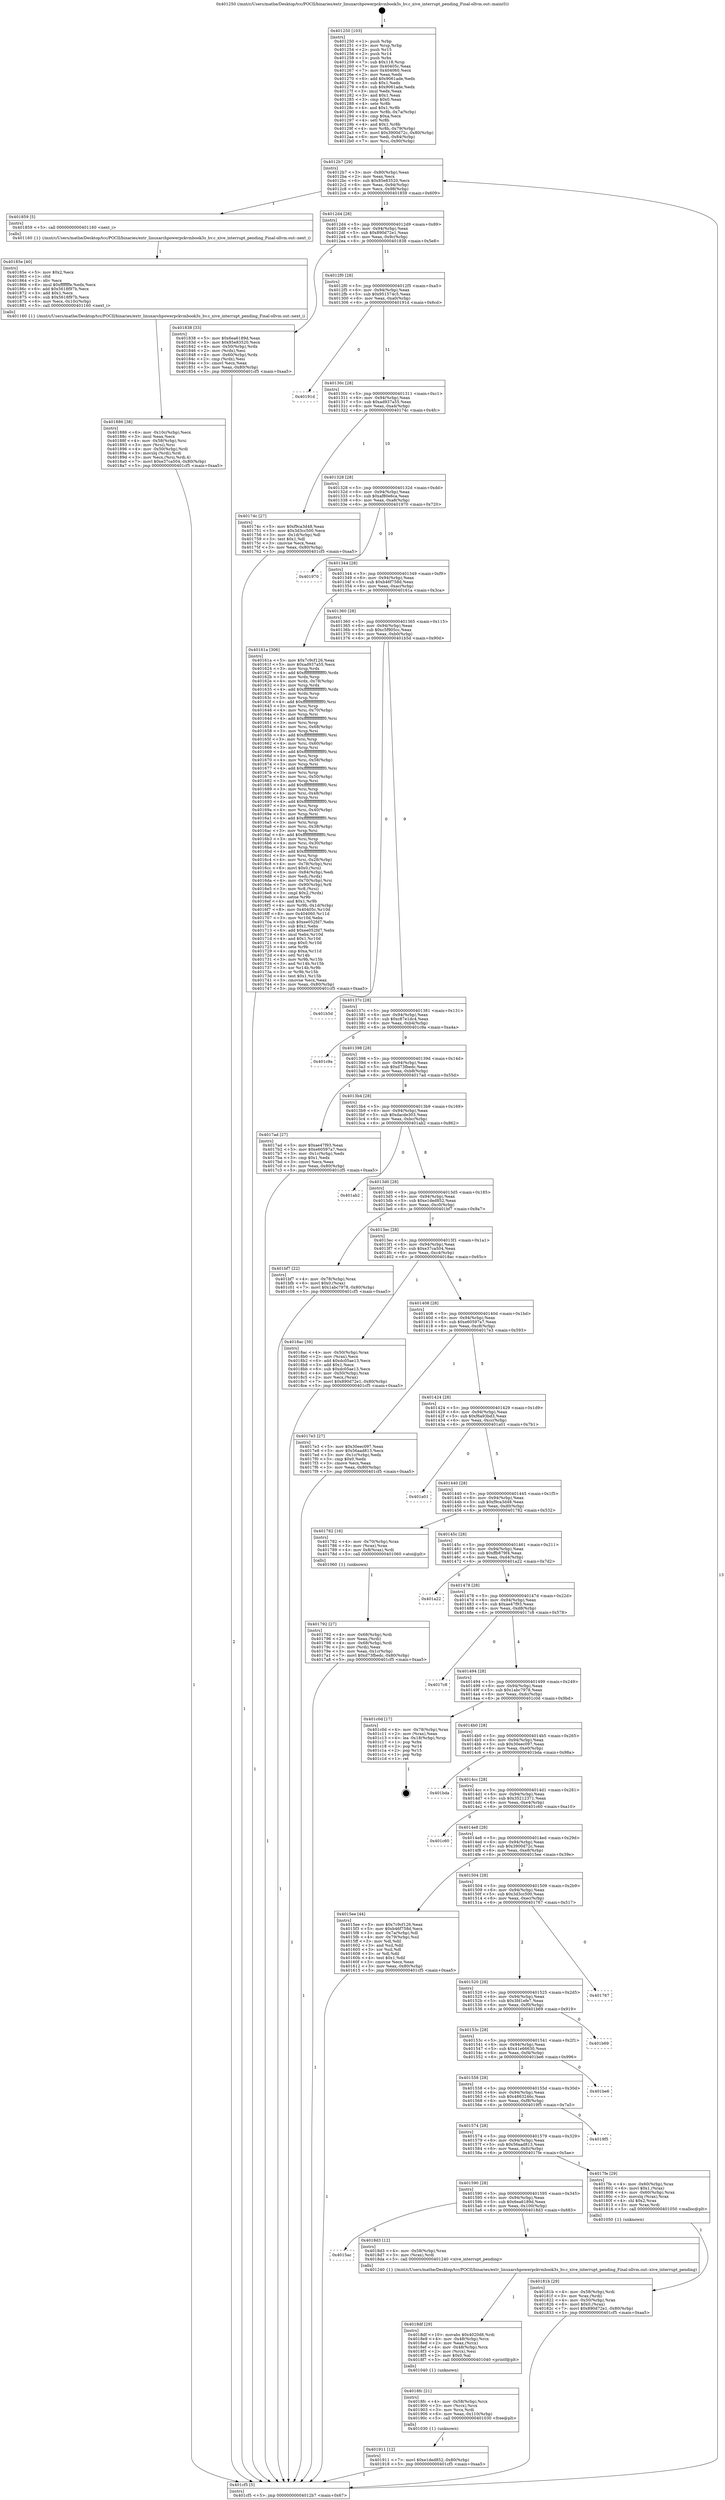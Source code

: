 digraph "0x401250" {
  label = "0x401250 (/mnt/c/Users/mathe/Desktop/tcc/POCII/binaries/extr_linuxarchpowerpckvmbook3s_hv.c_xive_interrupt_pending_Final-ollvm.out::main(0))"
  labelloc = "t"
  node[shape=record]

  Entry [label="",width=0.3,height=0.3,shape=circle,fillcolor=black,style=filled]
  "0x4012b7" [label="{
     0x4012b7 [29]\l
     | [instrs]\l
     &nbsp;&nbsp;0x4012b7 \<+3\>: mov -0x80(%rbp),%eax\l
     &nbsp;&nbsp;0x4012ba \<+2\>: mov %eax,%ecx\l
     &nbsp;&nbsp;0x4012bc \<+6\>: sub $0x85e83520,%ecx\l
     &nbsp;&nbsp;0x4012c2 \<+6\>: mov %eax,-0x94(%rbp)\l
     &nbsp;&nbsp;0x4012c8 \<+6\>: mov %ecx,-0x98(%rbp)\l
     &nbsp;&nbsp;0x4012ce \<+6\>: je 0000000000401859 \<main+0x609\>\l
  }"]
  "0x401859" [label="{
     0x401859 [5]\l
     | [instrs]\l
     &nbsp;&nbsp;0x401859 \<+5\>: call 0000000000401160 \<next_i\>\l
     | [calls]\l
     &nbsp;&nbsp;0x401160 \{1\} (/mnt/c/Users/mathe/Desktop/tcc/POCII/binaries/extr_linuxarchpowerpckvmbook3s_hv.c_xive_interrupt_pending_Final-ollvm.out::next_i)\l
  }"]
  "0x4012d4" [label="{
     0x4012d4 [28]\l
     | [instrs]\l
     &nbsp;&nbsp;0x4012d4 \<+5\>: jmp 00000000004012d9 \<main+0x89\>\l
     &nbsp;&nbsp;0x4012d9 \<+6\>: mov -0x94(%rbp),%eax\l
     &nbsp;&nbsp;0x4012df \<+5\>: sub $0x890d72e1,%eax\l
     &nbsp;&nbsp;0x4012e4 \<+6\>: mov %eax,-0x9c(%rbp)\l
     &nbsp;&nbsp;0x4012ea \<+6\>: je 0000000000401838 \<main+0x5e8\>\l
  }"]
  Exit [label="",width=0.3,height=0.3,shape=circle,fillcolor=black,style=filled,peripheries=2]
  "0x401838" [label="{
     0x401838 [33]\l
     | [instrs]\l
     &nbsp;&nbsp;0x401838 \<+5\>: mov $0x6ea6189d,%eax\l
     &nbsp;&nbsp;0x40183d \<+5\>: mov $0x85e83520,%ecx\l
     &nbsp;&nbsp;0x401842 \<+4\>: mov -0x50(%rbp),%rdx\l
     &nbsp;&nbsp;0x401846 \<+2\>: mov (%rdx),%esi\l
     &nbsp;&nbsp;0x401848 \<+4\>: mov -0x60(%rbp),%rdx\l
     &nbsp;&nbsp;0x40184c \<+2\>: cmp (%rdx),%esi\l
     &nbsp;&nbsp;0x40184e \<+3\>: cmovl %ecx,%eax\l
     &nbsp;&nbsp;0x401851 \<+3\>: mov %eax,-0x80(%rbp)\l
     &nbsp;&nbsp;0x401854 \<+5\>: jmp 0000000000401cf5 \<main+0xaa5\>\l
  }"]
  "0x4012f0" [label="{
     0x4012f0 [28]\l
     | [instrs]\l
     &nbsp;&nbsp;0x4012f0 \<+5\>: jmp 00000000004012f5 \<main+0xa5\>\l
     &nbsp;&nbsp;0x4012f5 \<+6\>: mov -0x94(%rbp),%eax\l
     &nbsp;&nbsp;0x4012fb \<+5\>: sub $0x951574c5,%eax\l
     &nbsp;&nbsp;0x401300 \<+6\>: mov %eax,-0xa0(%rbp)\l
     &nbsp;&nbsp;0x401306 \<+6\>: je 000000000040191d \<main+0x6cd\>\l
  }"]
  "0x401911" [label="{
     0x401911 [12]\l
     | [instrs]\l
     &nbsp;&nbsp;0x401911 \<+7\>: movl $0xe1ded852,-0x80(%rbp)\l
     &nbsp;&nbsp;0x401918 \<+5\>: jmp 0000000000401cf5 \<main+0xaa5\>\l
  }"]
  "0x40191d" [label="{
     0x40191d\l
  }", style=dashed]
  "0x40130c" [label="{
     0x40130c [28]\l
     | [instrs]\l
     &nbsp;&nbsp;0x40130c \<+5\>: jmp 0000000000401311 \<main+0xc1\>\l
     &nbsp;&nbsp;0x401311 \<+6\>: mov -0x94(%rbp),%eax\l
     &nbsp;&nbsp;0x401317 \<+5\>: sub $0xad937a55,%eax\l
     &nbsp;&nbsp;0x40131c \<+6\>: mov %eax,-0xa4(%rbp)\l
     &nbsp;&nbsp;0x401322 \<+6\>: je 000000000040174c \<main+0x4fc\>\l
  }"]
  "0x4018fc" [label="{
     0x4018fc [21]\l
     | [instrs]\l
     &nbsp;&nbsp;0x4018fc \<+4\>: mov -0x58(%rbp),%rcx\l
     &nbsp;&nbsp;0x401900 \<+3\>: mov (%rcx),%rcx\l
     &nbsp;&nbsp;0x401903 \<+3\>: mov %rcx,%rdi\l
     &nbsp;&nbsp;0x401906 \<+6\>: mov %eax,-0x110(%rbp)\l
     &nbsp;&nbsp;0x40190c \<+5\>: call 0000000000401030 \<free@plt\>\l
     | [calls]\l
     &nbsp;&nbsp;0x401030 \{1\} (unknown)\l
  }"]
  "0x40174c" [label="{
     0x40174c [27]\l
     | [instrs]\l
     &nbsp;&nbsp;0x40174c \<+5\>: mov $0xf9ca3d48,%eax\l
     &nbsp;&nbsp;0x401751 \<+5\>: mov $0x3d3cc500,%ecx\l
     &nbsp;&nbsp;0x401756 \<+3\>: mov -0x1d(%rbp),%dl\l
     &nbsp;&nbsp;0x401759 \<+3\>: test $0x1,%dl\l
     &nbsp;&nbsp;0x40175c \<+3\>: cmovne %ecx,%eax\l
     &nbsp;&nbsp;0x40175f \<+3\>: mov %eax,-0x80(%rbp)\l
     &nbsp;&nbsp;0x401762 \<+5\>: jmp 0000000000401cf5 \<main+0xaa5\>\l
  }"]
  "0x401328" [label="{
     0x401328 [28]\l
     | [instrs]\l
     &nbsp;&nbsp;0x401328 \<+5\>: jmp 000000000040132d \<main+0xdd\>\l
     &nbsp;&nbsp;0x40132d \<+6\>: mov -0x94(%rbp),%eax\l
     &nbsp;&nbsp;0x401333 \<+5\>: sub $0xaf80e6ca,%eax\l
     &nbsp;&nbsp;0x401338 \<+6\>: mov %eax,-0xa8(%rbp)\l
     &nbsp;&nbsp;0x40133e \<+6\>: je 0000000000401970 \<main+0x720\>\l
  }"]
  "0x4018df" [label="{
     0x4018df [29]\l
     | [instrs]\l
     &nbsp;&nbsp;0x4018df \<+10\>: movabs $0x4020d6,%rdi\l
     &nbsp;&nbsp;0x4018e9 \<+4\>: mov -0x48(%rbp),%rcx\l
     &nbsp;&nbsp;0x4018ed \<+2\>: mov %eax,(%rcx)\l
     &nbsp;&nbsp;0x4018ef \<+4\>: mov -0x48(%rbp),%rcx\l
     &nbsp;&nbsp;0x4018f3 \<+2\>: mov (%rcx),%esi\l
     &nbsp;&nbsp;0x4018f5 \<+2\>: mov $0x0,%al\l
     &nbsp;&nbsp;0x4018f7 \<+5\>: call 0000000000401040 \<printf@plt\>\l
     | [calls]\l
     &nbsp;&nbsp;0x401040 \{1\} (unknown)\l
  }"]
  "0x401970" [label="{
     0x401970\l
  }", style=dashed]
  "0x401344" [label="{
     0x401344 [28]\l
     | [instrs]\l
     &nbsp;&nbsp;0x401344 \<+5\>: jmp 0000000000401349 \<main+0xf9\>\l
     &nbsp;&nbsp;0x401349 \<+6\>: mov -0x94(%rbp),%eax\l
     &nbsp;&nbsp;0x40134f \<+5\>: sub $0xb46f758d,%eax\l
     &nbsp;&nbsp;0x401354 \<+6\>: mov %eax,-0xac(%rbp)\l
     &nbsp;&nbsp;0x40135a \<+6\>: je 000000000040161a \<main+0x3ca\>\l
  }"]
  "0x4015ac" [label="{
     0x4015ac\l
  }", style=dashed]
  "0x40161a" [label="{
     0x40161a [306]\l
     | [instrs]\l
     &nbsp;&nbsp;0x40161a \<+5\>: mov $0x7c9cf126,%eax\l
     &nbsp;&nbsp;0x40161f \<+5\>: mov $0xad937a55,%ecx\l
     &nbsp;&nbsp;0x401624 \<+3\>: mov %rsp,%rdx\l
     &nbsp;&nbsp;0x401627 \<+4\>: add $0xfffffffffffffff0,%rdx\l
     &nbsp;&nbsp;0x40162b \<+3\>: mov %rdx,%rsp\l
     &nbsp;&nbsp;0x40162e \<+4\>: mov %rdx,-0x78(%rbp)\l
     &nbsp;&nbsp;0x401632 \<+3\>: mov %rsp,%rdx\l
     &nbsp;&nbsp;0x401635 \<+4\>: add $0xfffffffffffffff0,%rdx\l
     &nbsp;&nbsp;0x401639 \<+3\>: mov %rdx,%rsp\l
     &nbsp;&nbsp;0x40163c \<+3\>: mov %rsp,%rsi\l
     &nbsp;&nbsp;0x40163f \<+4\>: add $0xfffffffffffffff0,%rsi\l
     &nbsp;&nbsp;0x401643 \<+3\>: mov %rsi,%rsp\l
     &nbsp;&nbsp;0x401646 \<+4\>: mov %rsi,-0x70(%rbp)\l
     &nbsp;&nbsp;0x40164a \<+3\>: mov %rsp,%rsi\l
     &nbsp;&nbsp;0x40164d \<+4\>: add $0xfffffffffffffff0,%rsi\l
     &nbsp;&nbsp;0x401651 \<+3\>: mov %rsi,%rsp\l
     &nbsp;&nbsp;0x401654 \<+4\>: mov %rsi,-0x68(%rbp)\l
     &nbsp;&nbsp;0x401658 \<+3\>: mov %rsp,%rsi\l
     &nbsp;&nbsp;0x40165b \<+4\>: add $0xfffffffffffffff0,%rsi\l
     &nbsp;&nbsp;0x40165f \<+3\>: mov %rsi,%rsp\l
     &nbsp;&nbsp;0x401662 \<+4\>: mov %rsi,-0x60(%rbp)\l
     &nbsp;&nbsp;0x401666 \<+3\>: mov %rsp,%rsi\l
     &nbsp;&nbsp;0x401669 \<+4\>: add $0xfffffffffffffff0,%rsi\l
     &nbsp;&nbsp;0x40166d \<+3\>: mov %rsi,%rsp\l
     &nbsp;&nbsp;0x401670 \<+4\>: mov %rsi,-0x58(%rbp)\l
     &nbsp;&nbsp;0x401674 \<+3\>: mov %rsp,%rsi\l
     &nbsp;&nbsp;0x401677 \<+4\>: add $0xfffffffffffffff0,%rsi\l
     &nbsp;&nbsp;0x40167b \<+3\>: mov %rsi,%rsp\l
     &nbsp;&nbsp;0x40167e \<+4\>: mov %rsi,-0x50(%rbp)\l
     &nbsp;&nbsp;0x401682 \<+3\>: mov %rsp,%rsi\l
     &nbsp;&nbsp;0x401685 \<+4\>: add $0xfffffffffffffff0,%rsi\l
     &nbsp;&nbsp;0x401689 \<+3\>: mov %rsi,%rsp\l
     &nbsp;&nbsp;0x40168c \<+4\>: mov %rsi,-0x48(%rbp)\l
     &nbsp;&nbsp;0x401690 \<+3\>: mov %rsp,%rsi\l
     &nbsp;&nbsp;0x401693 \<+4\>: add $0xfffffffffffffff0,%rsi\l
     &nbsp;&nbsp;0x401697 \<+3\>: mov %rsi,%rsp\l
     &nbsp;&nbsp;0x40169a \<+4\>: mov %rsi,-0x40(%rbp)\l
     &nbsp;&nbsp;0x40169e \<+3\>: mov %rsp,%rsi\l
     &nbsp;&nbsp;0x4016a1 \<+4\>: add $0xfffffffffffffff0,%rsi\l
     &nbsp;&nbsp;0x4016a5 \<+3\>: mov %rsi,%rsp\l
     &nbsp;&nbsp;0x4016a8 \<+4\>: mov %rsi,-0x38(%rbp)\l
     &nbsp;&nbsp;0x4016ac \<+3\>: mov %rsp,%rsi\l
     &nbsp;&nbsp;0x4016af \<+4\>: add $0xfffffffffffffff0,%rsi\l
     &nbsp;&nbsp;0x4016b3 \<+3\>: mov %rsi,%rsp\l
     &nbsp;&nbsp;0x4016b6 \<+4\>: mov %rsi,-0x30(%rbp)\l
     &nbsp;&nbsp;0x4016ba \<+3\>: mov %rsp,%rsi\l
     &nbsp;&nbsp;0x4016bd \<+4\>: add $0xfffffffffffffff0,%rsi\l
     &nbsp;&nbsp;0x4016c1 \<+3\>: mov %rsi,%rsp\l
     &nbsp;&nbsp;0x4016c4 \<+4\>: mov %rsi,-0x28(%rbp)\l
     &nbsp;&nbsp;0x4016c8 \<+4\>: mov -0x78(%rbp),%rsi\l
     &nbsp;&nbsp;0x4016cc \<+6\>: movl $0x0,(%rsi)\l
     &nbsp;&nbsp;0x4016d2 \<+6\>: mov -0x84(%rbp),%edi\l
     &nbsp;&nbsp;0x4016d8 \<+2\>: mov %edi,(%rdx)\l
     &nbsp;&nbsp;0x4016da \<+4\>: mov -0x70(%rbp),%rsi\l
     &nbsp;&nbsp;0x4016de \<+7\>: mov -0x90(%rbp),%r8\l
     &nbsp;&nbsp;0x4016e5 \<+3\>: mov %r8,(%rsi)\l
     &nbsp;&nbsp;0x4016e8 \<+3\>: cmpl $0x2,(%rdx)\l
     &nbsp;&nbsp;0x4016eb \<+4\>: setne %r9b\l
     &nbsp;&nbsp;0x4016ef \<+4\>: and $0x1,%r9b\l
     &nbsp;&nbsp;0x4016f3 \<+4\>: mov %r9b,-0x1d(%rbp)\l
     &nbsp;&nbsp;0x4016f7 \<+8\>: mov 0x40405c,%r10d\l
     &nbsp;&nbsp;0x4016ff \<+8\>: mov 0x404060,%r11d\l
     &nbsp;&nbsp;0x401707 \<+3\>: mov %r10d,%ebx\l
     &nbsp;&nbsp;0x40170a \<+6\>: sub $0xee052fd7,%ebx\l
     &nbsp;&nbsp;0x401710 \<+3\>: sub $0x1,%ebx\l
     &nbsp;&nbsp;0x401713 \<+6\>: add $0xee052fd7,%ebx\l
     &nbsp;&nbsp;0x401719 \<+4\>: imul %ebx,%r10d\l
     &nbsp;&nbsp;0x40171d \<+4\>: and $0x1,%r10d\l
     &nbsp;&nbsp;0x401721 \<+4\>: cmp $0x0,%r10d\l
     &nbsp;&nbsp;0x401725 \<+4\>: sete %r9b\l
     &nbsp;&nbsp;0x401729 \<+4\>: cmp $0xa,%r11d\l
     &nbsp;&nbsp;0x40172d \<+4\>: setl %r14b\l
     &nbsp;&nbsp;0x401731 \<+3\>: mov %r9b,%r15b\l
     &nbsp;&nbsp;0x401734 \<+3\>: and %r14b,%r15b\l
     &nbsp;&nbsp;0x401737 \<+3\>: xor %r14b,%r9b\l
     &nbsp;&nbsp;0x40173a \<+3\>: or %r9b,%r15b\l
     &nbsp;&nbsp;0x40173d \<+4\>: test $0x1,%r15b\l
     &nbsp;&nbsp;0x401741 \<+3\>: cmovne %ecx,%eax\l
     &nbsp;&nbsp;0x401744 \<+3\>: mov %eax,-0x80(%rbp)\l
     &nbsp;&nbsp;0x401747 \<+5\>: jmp 0000000000401cf5 \<main+0xaa5\>\l
  }"]
  "0x401360" [label="{
     0x401360 [28]\l
     | [instrs]\l
     &nbsp;&nbsp;0x401360 \<+5\>: jmp 0000000000401365 \<main+0x115\>\l
     &nbsp;&nbsp;0x401365 \<+6\>: mov -0x94(%rbp),%eax\l
     &nbsp;&nbsp;0x40136b \<+5\>: sub $0xc5f905cc,%eax\l
     &nbsp;&nbsp;0x401370 \<+6\>: mov %eax,-0xb0(%rbp)\l
     &nbsp;&nbsp;0x401376 \<+6\>: je 0000000000401b5d \<main+0x90d\>\l
  }"]
  "0x4018d3" [label="{
     0x4018d3 [12]\l
     | [instrs]\l
     &nbsp;&nbsp;0x4018d3 \<+4\>: mov -0x58(%rbp),%rax\l
     &nbsp;&nbsp;0x4018d7 \<+3\>: mov (%rax),%rdi\l
     &nbsp;&nbsp;0x4018da \<+5\>: call 0000000000401240 \<xive_interrupt_pending\>\l
     | [calls]\l
     &nbsp;&nbsp;0x401240 \{1\} (/mnt/c/Users/mathe/Desktop/tcc/POCII/binaries/extr_linuxarchpowerpckvmbook3s_hv.c_xive_interrupt_pending_Final-ollvm.out::xive_interrupt_pending)\l
  }"]
  "0x401b5d" [label="{
     0x401b5d\l
  }", style=dashed]
  "0x40137c" [label="{
     0x40137c [28]\l
     | [instrs]\l
     &nbsp;&nbsp;0x40137c \<+5\>: jmp 0000000000401381 \<main+0x131\>\l
     &nbsp;&nbsp;0x401381 \<+6\>: mov -0x94(%rbp),%eax\l
     &nbsp;&nbsp;0x401387 \<+5\>: sub $0xc87e1dc4,%eax\l
     &nbsp;&nbsp;0x40138c \<+6\>: mov %eax,-0xb4(%rbp)\l
     &nbsp;&nbsp;0x401392 \<+6\>: je 0000000000401c9a \<main+0xa4a\>\l
  }"]
  "0x401886" [label="{
     0x401886 [38]\l
     | [instrs]\l
     &nbsp;&nbsp;0x401886 \<+6\>: mov -0x10c(%rbp),%ecx\l
     &nbsp;&nbsp;0x40188c \<+3\>: imul %eax,%ecx\l
     &nbsp;&nbsp;0x40188f \<+4\>: mov -0x58(%rbp),%rsi\l
     &nbsp;&nbsp;0x401893 \<+3\>: mov (%rsi),%rsi\l
     &nbsp;&nbsp;0x401896 \<+4\>: mov -0x50(%rbp),%rdi\l
     &nbsp;&nbsp;0x40189a \<+3\>: movslq (%rdi),%rdi\l
     &nbsp;&nbsp;0x40189d \<+3\>: mov %ecx,(%rsi,%rdi,4)\l
     &nbsp;&nbsp;0x4018a0 \<+7\>: movl $0xe37ca504,-0x80(%rbp)\l
     &nbsp;&nbsp;0x4018a7 \<+5\>: jmp 0000000000401cf5 \<main+0xaa5\>\l
  }"]
  "0x401c9a" [label="{
     0x401c9a\l
  }", style=dashed]
  "0x401398" [label="{
     0x401398 [28]\l
     | [instrs]\l
     &nbsp;&nbsp;0x401398 \<+5\>: jmp 000000000040139d \<main+0x14d\>\l
     &nbsp;&nbsp;0x40139d \<+6\>: mov -0x94(%rbp),%eax\l
     &nbsp;&nbsp;0x4013a3 \<+5\>: sub $0xd73fbedc,%eax\l
     &nbsp;&nbsp;0x4013a8 \<+6\>: mov %eax,-0xb8(%rbp)\l
     &nbsp;&nbsp;0x4013ae \<+6\>: je 00000000004017ad \<main+0x55d\>\l
  }"]
  "0x40185e" [label="{
     0x40185e [40]\l
     | [instrs]\l
     &nbsp;&nbsp;0x40185e \<+5\>: mov $0x2,%ecx\l
     &nbsp;&nbsp;0x401863 \<+1\>: cltd\l
     &nbsp;&nbsp;0x401864 \<+2\>: idiv %ecx\l
     &nbsp;&nbsp;0x401866 \<+6\>: imul $0xfffffffe,%edx,%ecx\l
     &nbsp;&nbsp;0x40186c \<+6\>: add $0x5618f97b,%ecx\l
     &nbsp;&nbsp;0x401872 \<+3\>: add $0x1,%ecx\l
     &nbsp;&nbsp;0x401875 \<+6\>: sub $0x5618f97b,%ecx\l
     &nbsp;&nbsp;0x40187b \<+6\>: mov %ecx,-0x10c(%rbp)\l
     &nbsp;&nbsp;0x401881 \<+5\>: call 0000000000401160 \<next_i\>\l
     | [calls]\l
     &nbsp;&nbsp;0x401160 \{1\} (/mnt/c/Users/mathe/Desktop/tcc/POCII/binaries/extr_linuxarchpowerpckvmbook3s_hv.c_xive_interrupt_pending_Final-ollvm.out::next_i)\l
  }"]
  "0x4017ad" [label="{
     0x4017ad [27]\l
     | [instrs]\l
     &nbsp;&nbsp;0x4017ad \<+5\>: mov $0xae47f93,%eax\l
     &nbsp;&nbsp;0x4017b2 \<+5\>: mov $0xe60597a7,%ecx\l
     &nbsp;&nbsp;0x4017b7 \<+3\>: mov -0x1c(%rbp),%edx\l
     &nbsp;&nbsp;0x4017ba \<+3\>: cmp $0x1,%edx\l
     &nbsp;&nbsp;0x4017bd \<+3\>: cmovl %ecx,%eax\l
     &nbsp;&nbsp;0x4017c0 \<+3\>: mov %eax,-0x80(%rbp)\l
     &nbsp;&nbsp;0x4017c3 \<+5\>: jmp 0000000000401cf5 \<main+0xaa5\>\l
  }"]
  "0x4013b4" [label="{
     0x4013b4 [28]\l
     | [instrs]\l
     &nbsp;&nbsp;0x4013b4 \<+5\>: jmp 00000000004013b9 \<main+0x169\>\l
     &nbsp;&nbsp;0x4013b9 \<+6\>: mov -0x94(%rbp),%eax\l
     &nbsp;&nbsp;0x4013bf \<+5\>: sub $0xdacde303,%eax\l
     &nbsp;&nbsp;0x4013c4 \<+6\>: mov %eax,-0xbc(%rbp)\l
     &nbsp;&nbsp;0x4013ca \<+6\>: je 0000000000401ab2 \<main+0x862\>\l
  }"]
  "0x40181b" [label="{
     0x40181b [29]\l
     | [instrs]\l
     &nbsp;&nbsp;0x40181b \<+4\>: mov -0x58(%rbp),%rdi\l
     &nbsp;&nbsp;0x40181f \<+3\>: mov %rax,(%rdi)\l
     &nbsp;&nbsp;0x401822 \<+4\>: mov -0x50(%rbp),%rax\l
     &nbsp;&nbsp;0x401826 \<+6\>: movl $0x0,(%rax)\l
     &nbsp;&nbsp;0x40182c \<+7\>: movl $0x890d72e1,-0x80(%rbp)\l
     &nbsp;&nbsp;0x401833 \<+5\>: jmp 0000000000401cf5 \<main+0xaa5\>\l
  }"]
  "0x401ab2" [label="{
     0x401ab2\l
  }", style=dashed]
  "0x4013d0" [label="{
     0x4013d0 [28]\l
     | [instrs]\l
     &nbsp;&nbsp;0x4013d0 \<+5\>: jmp 00000000004013d5 \<main+0x185\>\l
     &nbsp;&nbsp;0x4013d5 \<+6\>: mov -0x94(%rbp),%eax\l
     &nbsp;&nbsp;0x4013db \<+5\>: sub $0xe1ded852,%eax\l
     &nbsp;&nbsp;0x4013e0 \<+6\>: mov %eax,-0xc0(%rbp)\l
     &nbsp;&nbsp;0x4013e6 \<+6\>: je 0000000000401bf7 \<main+0x9a7\>\l
  }"]
  "0x401590" [label="{
     0x401590 [28]\l
     | [instrs]\l
     &nbsp;&nbsp;0x401590 \<+5\>: jmp 0000000000401595 \<main+0x345\>\l
     &nbsp;&nbsp;0x401595 \<+6\>: mov -0x94(%rbp),%eax\l
     &nbsp;&nbsp;0x40159b \<+5\>: sub $0x6ea6189d,%eax\l
     &nbsp;&nbsp;0x4015a0 \<+6\>: mov %eax,-0x100(%rbp)\l
     &nbsp;&nbsp;0x4015a6 \<+6\>: je 00000000004018d3 \<main+0x683\>\l
  }"]
  "0x401bf7" [label="{
     0x401bf7 [22]\l
     | [instrs]\l
     &nbsp;&nbsp;0x401bf7 \<+4\>: mov -0x78(%rbp),%rax\l
     &nbsp;&nbsp;0x401bfb \<+6\>: movl $0x0,(%rax)\l
     &nbsp;&nbsp;0x401c01 \<+7\>: movl $0x1abc7978,-0x80(%rbp)\l
     &nbsp;&nbsp;0x401c08 \<+5\>: jmp 0000000000401cf5 \<main+0xaa5\>\l
  }"]
  "0x4013ec" [label="{
     0x4013ec [28]\l
     | [instrs]\l
     &nbsp;&nbsp;0x4013ec \<+5\>: jmp 00000000004013f1 \<main+0x1a1\>\l
     &nbsp;&nbsp;0x4013f1 \<+6\>: mov -0x94(%rbp),%eax\l
     &nbsp;&nbsp;0x4013f7 \<+5\>: sub $0xe37ca504,%eax\l
     &nbsp;&nbsp;0x4013fc \<+6\>: mov %eax,-0xc4(%rbp)\l
     &nbsp;&nbsp;0x401402 \<+6\>: je 00000000004018ac \<main+0x65c\>\l
  }"]
  "0x4017fe" [label="{
     0x4017fe [29]\l
     | [instrs]\l
     &nbsp;&nbsp;0x4017fe \<+4\>: mov -0x60(%rbp),%rax\l
     &nbsp;&nbsp;0x401802 \<+6\>: movl $0x1,(%rax)\l
     &nbsp;&nbsp;0x401808 \<+4\>: mov -0x60(%rbp),%rax\l
     &nbsp;&nbsp;0x40180c \<+3\>: movslq (%rax),%rax\l
     &nbsp;&nbsp;0x40180f \<+4\>: shl $0x2,%rax\l
     &nbsp;&nbsp;0x401813 \<+3\>: mov %rax,%rdi\l
     &nbsp;&nbsp;0x401816 \<+5\>: call 0000000000401050 \<malloc@plt\>\l
     | [calls]\l
     &nbsp;&nbsp;0x401050 \{1\} (unknown)\l
  }"]
  "0x4018ac" [label="{
     0x4018ac [39]\l
     | [instrs]\l
     &nbsp;&nbsp;0x4018ac \<+4\>: mov -0x50(%rbp),%rax\l
     &nbsp;&nbsp;0x4018b0 \<+2\>: mov (%rax),%ecx\l
     &nbsp;&nbsp;0x4018b2 \<+6\>: add $0xdc05ae13,%ecx\l
     &nbsp;&nbsp;0x4018b8 \<+3\>: add $0x1,%ecx\l
     &nbsp;&nbsp;0x4018bb \<+6\>: sub $0xdc05ae13,%ecx\l
     &nbsp;&nbsp;0x4018c1 \<+4\>: mov -0x50(%rbp),%rax\l
     &nbsp;&nbsp;0x4018c5 \<+2\>: mov %ecx,(%rax)\l
     &nbsp;&nbsp;0x4018c7 \<+7\>: movl $0x890d72e1,-0x80(%rbp)\l
     &nbsp;&nbsp;0x4018ce \<+5\>: jmp 0000000000401cf5 \<main+0xaa5\>\l
  }"]
  "0x401408" [label="{
     0x401408 [28]\l
     | [instrs]\l
     &nbsp;&nbsp;0x401408 \<+5\>: jmp 000000000040140d \<main+0x1bd\>\l
     &nbsp;&nbsp;0x40140d \<+6\>: mov -0x94(%rbp),%eax\l
     &nbsp;&nbsp;0x401413 \<+5\>: sub $0xe60597a7,%eax\l
     &nbsp;&nbsp;0x401418 \<+6\>: mov %eax,-0xc8(%rbp)\l
     &nbsp;&nbsp;0x40141e \<+6\>: je 00000000004017e3 \<main+0x593\>\l
  }"]
  "0x401574" [label="{
     0x401574 [28]\l
     | [instrs]\l
     &nbsp;&nbsp;0x401574 \<+5\>: jmp 0000000000401579 \<main+0x329\>\l
     &nbsp;&nbsp;0x401579 \<+6\>: mov -0x94(%rbp),%eax\l
     &nbsp;&nbsp;0x40157f \<+5\>: sub $0x56aad813,%eax\l
     &nbsp;&nbsp;0x401584 \<+6\>: mov %eax,-0xfc(%rbp)\l
     &nbsp;&nbsp;0x40158a \<+6\>: je 00000000004017fe \<main+0x5ae\>\l
  }"]
  "0x4017e3" [label="{
     0x4017e3 [27]\l
     | [instrs]\l
     &nbsp;&nbsp;0x4017e3 \<+5\>: mov $0x30eec097,%eax\l
     &nbsp;&nbsp;0x4017e8 \<+5\>: mov $0x56aad813,%ecx\l
     &nbsp;&nbsp;0x4017ed \<+3\>: mov -0x1c(%rbp),%edx\l
     &nbsp;&nbsp;0x4017f0 \<+3\>: cmp $0x0,%edx\l
     &nbsp;&nbsp;0x4017f3 \<+3\>: cmove %ecx,%eax\l
     &nbsp;&nbsp;0x4017f6 \<+3\>: mov %eax,-0x80(%rbp)\l
     &nbsp;&nbsp;0x4017f9 \<+5\>: jmp 0000000000401cf5 \<main+0xaa5\>\l
  }"]
  "0x401424" [label="{
     0x401424 [28]\l
     | [instrs]\l
     &nbsp;&nbsp;0x401424 \<+5\>: jmp 0000000000401429 \<main+0x1d9\>\l
     &nbsp;&nbsp;0x401429 \<+6\>: mov -0x94(%rbp),%eax\l
     &nbsp;&nbsp;0x40142f \<+5\>: sub $0xf6a93bd3,%eax\l
     &nbsp;&nbsp;0x401434 \<+6\>: mov %eax,-0xcc(%rbp)\l
     &nbsp;&nbsp;0x40143a \<+6\>: je 0000000000401a01 \<main+0x7b1\>\l
  }"]
  "0x4019f5" [label="{
     0x4019f5\l
  }", style=dashed]
  "0x401a01" [label="{
     0x401a01\l
  }", style=dashed]
  "0x401440" [label="{
     0x401440 [28]\l
     | [instrs]\l
     &nbsp;&nbsp;0x401440 \<+5\>: jmp 0000000000401445 \<main+0x1f5\>\l
     &nbsp;&nbsp;0x401445 \<+6\>: mov -0x94(%rbp),%eax\l
     &nbsp;&nbsp;0x40144b \<+5\>: sub $0xf9ca3d48,%eax\l
     &nbsp;&nbsp;0x401450 \<+6\>: mov %eax,-0xd0(%rbp)\l
     &nbsp;&nbsp;0x401456 \<+6\>: je 0000000000401782 \<main+0x532\>\l
  }"]
  "0x401558" [label="{
     0x401558 [28]\l
     | [instrs]\l
     &nbsp;&nbsp;0x401558 \<+5\>: jmp 000000000040155d \<main+0x30d\>\l
     &nbsp;&nbsp;0x40155d \<+6\>: mov -0x94(%rbp),%eax\l
     &nbsp;&nbsp;0x401563 \<+5\>: sub $0x4863246c,%eax\l
     &nbsp;&nbsp;0x401568 \<+6\>: mov %eax,-0xf8(%rbp)\l
     &nbsp;&nbsp;0x40156e \<+6\>: je 00000000004019f5 \<main+0x7a5\>\l
  }"]
  "0x401782" [label="{
     0x401782 [16]\l
     | [instrs]\l
     &nbsp;&nbsp;0x401782 \<+4\>: mov -0x70(%rbp),%rax\l
     &nbsp;&nbsp;0x401786 \<+3\>: mov (%rax),%rax\l
     &nbsp;&nbsp;0x401789 \<+4\>: mov 0x8(%rax),%rdi\l
     &nbsp;&nbsp;0x40178d \<+5\>: call 0000000000401060 \<atoi@plt\>\l
     | [calls]\l
     &nbsp;&nbsp;0x401060 \{1\} (unknown)\l
  }"]
  "0x40145c" [label="{
     0x40145c [28]\l
     | [instrs]\l
     &nbsp;&nbsp;0x40145c \<+5\>: jmp 0000000000401461 \<main+0x211\>\l
     &nbsp;&nbsp;0x401461 \<+6\>: mov -0x94(%rbp),%eax\l
     &nbsp;&nbsp;0x401467 \<+5\>: sub $0xffb879f4,%eax\l
     &nbsp;&nbsp;0x40146c \<+6\>: mov %eax,-0xd4(%rbp)\l
     &nbsp;&nbsp;0x401472 \<+6\>: je 0000000000401a22 \<main+0x7d2\>\l
  }"]
  "0x401be6" [label="{
     0x401be6\l
  }", style=dashed]
  "0x401a22" [label="{
     0x401a22\l
  }", style=dashed]
  "0x401478" [label="{
     0x401478 [28]\l
     | [instrs]\l
     &nbsp;&nbsp;0x401478 \<+5\>: jmp 000000000040147d \<main+0x22d\>\l
     &nbsp;&nbsp;0x40147d \<+6\>: mov -0x94(%rbp),%eax\l
     &nbsp;&nbsp;0x401483 \<+5\>: sub $0xae47f93,%eax\l
     &nbsp;&nbsp;0x401488 \<+6\>: mov %eax,-0xd8(%rbp)\l
     &nbsp;&nbsp;0x40148e \<+6\>: je 00000000004017c8 \<main+0x578\>\l
  }"]
  "0x40153c" [label="{
     0x40153c [28]\l
     | [instrs]\l
     &nbsp;&nbsp;0x40153c \<+5\>: jmp 0000000000401541 \<main+0x2f1\>\l
     &nbsp;&nbsp;0x401541 \<+6\>: mov -0x94(%rbp),%eax\l
     &nbsp;&nbsp;0x401547 \<+5\>: sub $0x41e66630,%eax\l
     &nbsp;&nbsp;0x40154c \<+6\>: mov %eax,-0xf4(%rbp)\l
     &nbsp;&nbsp;0x401552 \<+6\>: je 0000000000401be6 \<main+0x996\>\l
  }"]
  "0x4017c8" [label="{
     0x4017c8\l
  }", style=dashed]
  "0x401494" [label="{
     0x401494 [28]\l
     | [instrs]\l
     &nbsp;&nbsp;0x401494 \<+5\>: jmp 0000000000401499 \<main+0x249\>\l
     &nbsp;&nbsp;0x401499 \<+6\>: mov -0x94(%rbp),%eax\l
     &nbsp;&nbsp;0x40149f \<+5\>: sub $0x1abc7978,%eax\l
     &nbsp;&nbsp;0x4014a4 \<+6\>: mov %eax,-0xdc(%rbp)\l
     &nbsp;&nbsp;0x4014aa \<+6\>: je 0000000000401c0d \<main+0x9bd\>\l
  }"]
  "0x401b69" [label="{
     0x401b69\l
  }", style=dashed]
  "0x401c0d" [label="{
     0x401c0d [17]\l
     | [instrs]\l
     &nbsp;&nbsp;0x401c0d \<+4\>: mov -0x78(%rbp),%rax\l
     &nbsp;&nbsp;0x401c11 \<+2\>: mov (%rax),%eax\l
     &nbsp;&nbsp;0x401c13 \<+4\>: lea -0x18(%rbp),%rsp\l
     &nbsp;&nbsp;0x401c17 \<+1\>: pop %rbx\l
     &nbsp;&nbsp;0x401c18 \<+2\>: pop %r14\l
     &nbsp;&nbsp;0x401c1a \<+2\>: pop %r15\l
     &nbsp;&nbsp;0x401c1c \<+1\>: pop %rbp\l
     &nbsp;&nbsp;0x401c1d \<+1\>: ret\l
  }"]
  "0x4014b0" [label="{
     0x4014b0 [28]\l
     | [instrs]\l
     &nbsp;&nbsp;0x4014b0 \<+5\>: jmp 00000000004014b5 \<main+0x265\>\l
     &nbsp;&nbsp;0x4014b5 \<+6\>: mov -0x94(%rbp),%eax\l
     &nbsp;&nbsp;0x4014bb \<+5\>: sub $0x30eec097,%eax\l
     &nbsp;&nbsp;0x4014c0 \<+6\>: mov %eax,-0xe0(%rbp)\l
     &nbsp;&nbsp;0x4014c6 \<+6\>: je 0000000000401bda \<main+0x98a\>\l
  }"]
  "0x401520" [label="{
     0x401520 [28]\l
     | [instrs]\l
     &nbsp;&nbsp;0x401520 \<+5\>: jmp 0000000000401525 \<main+0x2d5\>\l
     &nbsp;&nbsp;0x401525 \<+6\>: mov -0x94(%rbp),%eax\l
     &nbsp;&nbsp;0x40152b \<+5\>: sub $0x3fd1efe7,%eax\l
     &nbsp;&nbsp;0x401530 \<+6\>: mov %eax,-0xf0(%rbp)\l
     &nbsp;&nbsp;0x401536 \<+6\>: je 0000000000401b69 \<main+0x919\>\l
  }"]
  "0x401bda" [label="{
     0x401bda\l
  }", style=dashed]
  "0x4014cc" [label="{
     0x4014cc [28]\l
     | [instrs]\l
     &nbsp;&nbsp;0x4014cc \<+5\>: jmp 00000000004014d1 \<main+0x281\>\l
     &nbsp;&nbsp;0x4014d1 \<+6\>: mov -0x94(%rbp),%eax\l
     &nbsp;&nbsp;0x4014d7 \<+5\>: sub $0x35212371,%eax\l
     &nbsp;&nbsp;0x4014dc \<+6\>: mov %eax,-0xe4(%rbp)\l
     &nbsp;&nbsp;0x4014e2 \<+6\>: je 0000000000401c60 \<main+0xa10\>\l
  }"]
  "0x401767" [label="{
     0x401767\l
  }", style=dashed]
  "0x401c60" [label="{
     0x401c60\l
  }", style=dashed]
  "0x4014e8" [label="{
     0x4014e8 [28]\l
     | [instrs]\l
     &nbsp;&nbsp;0x4014e8 \<+5\>: jmp 00000000004014ed \<main+0x29d\>\l
     &nbsp;&nbsp;0x4014ed \<+6\>: mov -0x94(%rbp),%eax\l
     &nbsp;&nbsp;0x4014f3 \<+5\>: sub $0x3900d72c,%eax\l
     &nbsp;&nbsp;0x4014f8 \<+6\>: mov %eax,-0xe8(%rbp)\l
     &nbsp;&nbsp;0x4014fe \<+6\>: je 00000000004015ee \<main+0x39e\>\l
  }"]
  "0x401792" [label="{
     0x401792 [27]\l
     | [instrs]\l
     &nbsp;&nbsp;0x401792 \<+4\>: mov -0x68(%rbp),%rdi\l
     &nbsp;&nbsp;0x401796 \<+2\>: mov %eax,(%rdi)\l
     &nbsp;&nbsp;0x401798 \<+4\>: mov -0x68(%rbp),%rdi\l
     &nbsp;&nbsp;0x40179c \<+2\>: mov (%rdi),%eax\l
     &nbsp;&nbsp;0x40179e \<+3\>: mov %eax,-0x1c(%rbp)\l
     &nbsp;&nbsp;0x4017a1 \<+7\>: movl $0xd73fbedc,-0x80(%rbp)\l
     &nbsp;&nbsp;0x4017a8 \<+5\>: jmp 0000000000401cf5 \<main+0xaa5\>\l
  }"]
  "0x4015ee" [label="{
     0x4015ee [44]\l
     | [instrs]\l
     &nbsp;&nbsp;0x4015ee \<+5\>: mov $0x7c9cf126,%eax\l
     &nbsp;&nbsp;0x4015f3 \<+5\>: mov $0xb46f758d,%ecx\l
     &nbsp;&nbsp;0x4015f8 \<+3\>: mov -0x7a(%rbp),%dl\l
     &nbsp;&nbsp;0x4015fb \<+4\>: mov -0x79(%rbp),%sil\l
     &nbsp;&nbsp;0x4015ff \<+3\>: mov %dl,%dil\l
     &nbsp;&nbsp;0x401602 \<+3\>: and %sil,%dil\l
     &nbsp;&nbsp;0x401605 \<+3\>: xor %sil,%dl\l
     &nbsp;&nbsp;0x401608 \<+3\>: or %dl,%dil\l
     &nbsp;&nbsp;0x40160b \<+4\>: test $0x1,%dil\l
     &nbsp;&nbsp;0x40160f \<+3\>: cmovne %ecx,%eax\l
     &nbsp;&nbsp;0x401612 \<+3\>: mov %eax,-0x80(%rbp)\l
     &nbsp;&nbsp;0x401615 \<+5\>: jmp 0000000000401cf5 \<main+0xaa5\>\l
  }"]
  "0x401504" [label="{
     0x401504 [28]\l
     | [instrs]\l
     &nbsp;&nbsp;0x401504 \<+5\>: jmp 0000000000401509 \<main+0x2b9\>\l
     &nbsp;&nbsp;0x401509 \<+6\>: mov -0x94(%rbp),%eax\l
     &nbsp;&nbsp;0x40150f \<+5\>: sub $0x3d3cc500,%eax\l
     &nbsp;&nbsp;0x401514 \<+6\>: mov %eax,-0xec(%rbp)\l
     &nbsp;&nbsp;0x40151a \<+6\>: je 0000000000401767 \<main+0x517\>\l
  }"]
  "0x401cf5" [label="{
     0x401cf5 [5]\l
     | [instrs]\l
     &nbsp;&nbsp;0x401cf5 \<+5\>: jmp 00000000004012b7 \<main+0x67\>\l
  }"]
  "0x401250" [label="{
     0x401250 [103]\l
     | [instrs]\l
     &nbsp;&nbsp;0x401250 \<+1\>: push %rbp\l
     &nbsp;&nbsp;0x401251 \<+3\>: mov %rsp,%rbp\l
     &nbsp;&nbsp;0x401254 \<+2\>: push %r15\l
     &nbsp;&nbsp;0x401256 \<+2\>: push %r14\l
     &nbsp;&nbsp;0x401258 \<+1\>: push %rbx\l
     &nbsp;&nbsp;0x401259 \<+7\>: sub $0x118,%rsp\l
     &nbsp;&nbsp;0x401260 \<+7\>: mov 0x40405c,%eax\l
     &nbsp;&nbsp;0x401267 \<+7\>: mov 0x404060,%ecx\l
     &nbsp;&nbsp;0x40126e \<+2\>: mov %eax,%edx\l
     &nbsp;&nbsp;0x401270 \<+6\>: add $0x9061ade,%edx\l
     &nbsp;&nbsp;0x401276 \<+3\>: sub $0x1,%edx\l
     &nbsp;&nbsp;0x401279 \<+6\>: sub $0x9061ade,%edx\l
     &nbsp;&nbsp;0x40127f \<+3\>: imul %edx,%eax\l
     &nbsp;&nbsp;0x401282 \<+3\>: and $0x1,%eax\l
     &nbsp;&nbsp;0x401285 \<+3\>: cmp $0x0,%eax\l
     &nbsp;&nbsp;0x401288 \<+4\>: sete %r8b\l
     &nbsp;&nbsp;0x40128c \<+4\>: and $0x1,%r8b\l
     &nbsp;&nbsp;0x401290 \<+4\>: mov %r8b,-0x7a(%rbp)\l
     &nbsp;&nbsp;0x401294 \<+3\>: cmp $0xa,%ecx\l
     &nbsp;&nbsp;0x401297 \<+4\>: setl %r8b\l
     &nbsp;&nbsp;0x40129b \<+4\>: and $0x1,%r8b\l
     &nbsp;&nbsp;0x40129f \<+4\>: mov %r8b,-0x79(%rbp)\l
     &nbsp;&nbsp;0x4012a3 \<+7\>: movl $0x3900d72c,-0x80(%rbp)\l
     &nbsp;&nbsp;0x4012aa \<+6\>: mov %edi,-0x84(%rbp)\l
     &nbsp;&nbsp;0x4012b0 \<+7\>: mov %rsi,-0x90(%rbp)\l
  }"]
  Entry -> "0x401250" [label=" 1"]
  "0x4012b7" -> "0x401859" [label=" 1"]
  "0x4012b7" -> "0x4012d4" [label=" 13"]
  "0x401c0d" -> Exit [label=" 1"]
  "0x4012d4" -> "0x401838" [label=" 2"]
  "0x4012d4" -> "0x4012f0" [label=" 11"]
  "0x401bf7" -> "0x401cf5" [label=" 1"]
  "0x4012f0" -> "0x40191d" [label=" 0"]
  "0x4012f0" -> "0x40130c" [label=" 11"]
  "0x401911" -> "0x401cf5" [label=" 1"]
  "0x40130c" -> "0x40174c" [label=" 1"]
  "0x40130c" -> "0x401328" [label=" 10"]
  "0x4018fc" -> "0x401911" [label=" 1"]
  "0x401328" -> "0x401970" [label=" 0"]
  "0x401328" -> "0x401344" [label=" 10"]
  "0x4018df" -> "0x4018fc" [label=" 1"]
  "0x401344" -> "0x40161a" [label=" 1"]
  "0x401344" -> "0x401360" [label=" 9"]
  "0x4018d3" -> "0x4018df" [label=" 1"]
  "0x401360" -> "0x401b5d" [label=" 0"]
  "0x401360" -> "0x40137c" [label=" 9"]
  "0x401590" -> "0x4015ac" [label=" 0"]
  "0x40137c" -> "0x401c9a" [label=" 0"]
  "0x40137c" -> "0x401398" [label=" 9"]
  "0x401590" -> "0x4018d3" [label=" 1"]
  "0x401398" -> "0x4017ad" [label=" 1"]
  "0x401398" -> "0x4013b4" [label=" 8"]
  "0x4018ac" -> "0x401cf5" [label=" 1"]
  "0x4013b4" -> "0x401ab2" [label=" 0"]
  "0x4013b4" -> "0x4013d0" [label=" 8"]
  "0x401886" -> "0x401cf5" [label=" 1"]
  "0x4013d0" -> "0x401bf7" [label=" 1"]
  "0x4013d0" -> "0x4013ec" [label=" 7"]
  "0x40185e" -> "0x401886" [label=" 1"]
  "0x4013ec" -> "0x4018ac" [label=" 1"]
  "0x4013ec" -> "0x401408" [label=" 6"]
  "0x401859" -> "0x40185e" [label=" 1"]
  "0x401408" -> "0x4017e3" [label=" 1"]
  "0x401408" -> "0x401424" [label=" 5"]
  "0x40181b" -> "0x401cf5" [label=" 1"]
  "0x401424" -> "0x401a01" [label=" 0"]
  "0x401424" -> "0x401440" [label=" 5"]
  "0x4017fe" -> "0x40181b" [label=" 1"]
  "0x401440" -> "0x401782" [label=" 1"]
  "0x401440" -> "0x40145c" [label=" 4"]
  "0x401574" -> "0x4017fe" [label=" 1"]
  "0x40145c" -> "0x401a22" [label=" 0"]
  "0x40145c" -> "0x401478" [label=" 4"]
  "0x401838" -> "0x401cf5" [label=" 2"]
  "0x401478" -> "0x4017c8" [label=" 0"]
  "0x401478" -> "0x401494" [label=" 4"]
  "0x401558" -> "0x4019f5" [label=" 0"]
  "0x401494" -> "0x401c0d" [label=" 1"]
  "0x401494" -> "0x4014b0" [label=" 3"]
  "0x401574" -> "0x401590" [label=" 1"]
  "0x4014b0" -> "0x401bda" [label=" 0"]
  "0x4014b0" -> "0x4014cc" [label=" 3"]
  "0x40153c" -> "0x401be6" [label=" 0"]
  "0x4014cc" -> "0x401c60" [label=" 0"]
  "0x4014cc" -> "0x4014e8" [label=" 3"]
  "0x401558" -> "0x401574" [label=" 2"]
  "0x4014e8" -> "0x4015ee" [label=" 1"]
  "0x4014e8" -> "0x401504" [label=" 2"]
  "0x4015ee" -> "0x401cf5" [label=" 1"]
  "0x401250" -> "0x4012b7" [label=" 1"]
  "0x401cf5" -> "0x4012b7" [label=" 13"]
  "0x401520" -> "0x401b69" [label=" 0"]
  "0x40161a" -> "0x401cf5" [label=" 1"]
  "0x40174c" -> "0x401cf5" [label=" 1"]
  "0x401782" -> "0x401792" [label=" 1"]
  "0x401792" -> "0x401cf5" [label=" 1"]
  "0x4017ad" -> "0x401cf5" [label=" 1"]
  "0x4017e3" -> "0x401cf5" [label=" 1"]
  "0x401520" -> "0x40153c" [label=" 2"]
  "0x401504" -> "0x401767" [label=" 0"]
  "0x401504" -> "0x401520" [label=" 2"]
  "0x40153c" -> "0x401558" [label=" 2"]
}
